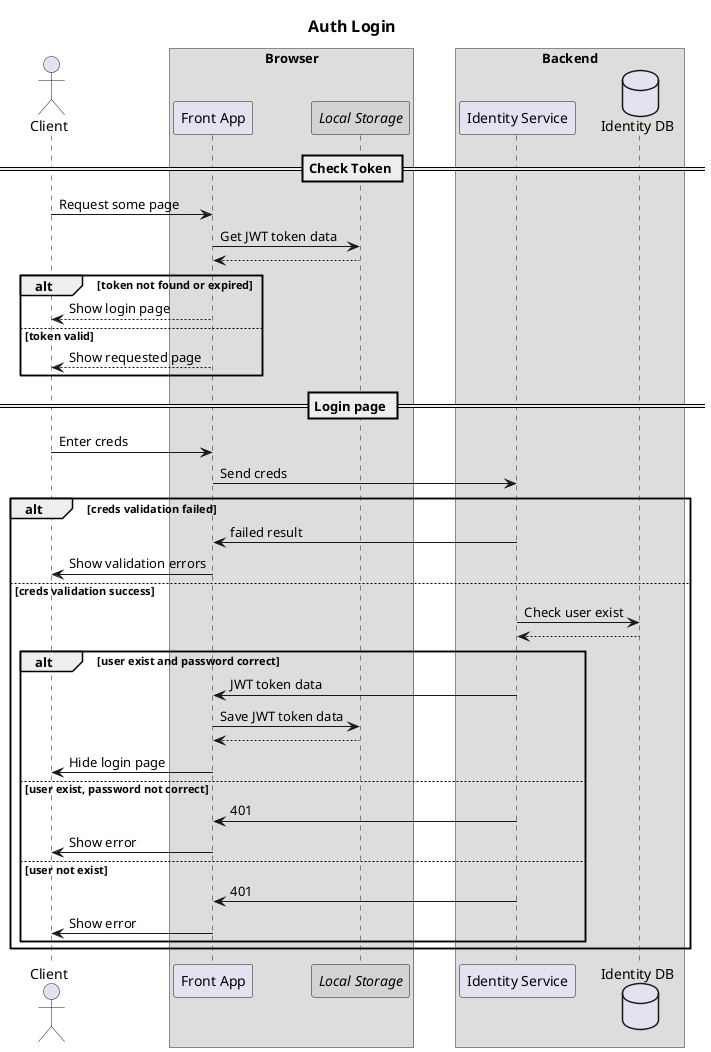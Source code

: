 @startuml
title 
== Auth Login
end title
skinparam BoxPadding 20

actor cl as "Client"

box Browser
   participant front as "Front App"
   participant browserstorage as "<i>Local Storage" #LightGray
end box

box Backend   
    participant identity as "Identity Service"
    database db as "Identity DB"
end box


== Check Token ==
cl -> front: Request some page
front -> browserstorage: Get JWT token data
front <-- browserstorage

alt token not found or expired
    cl <-- front: Show login page
else token valid
    cl <-- front: Show requested page
end

== Login page ==   
cl -> front: Enter creds 
front -> identity: Send creds

alt creds validation failed
    front <- identity: failed result
    cl <- front: Show validation errors
else creds validation success
    identity -> db: Check user exist
    identity <-- db

    alt user exist and password correct
        front <- identity: JWT token data
        front -> browserstorage: Save JWT token data
        front <-- browserstorage
        cl <- front: Hide login page
    else user exist, password not correct
        front <- identity: 401
        cl <- front: Show error
    else user not exist
        front <- identity: 401
        cl <- front: Show error
    end
end
@enduml